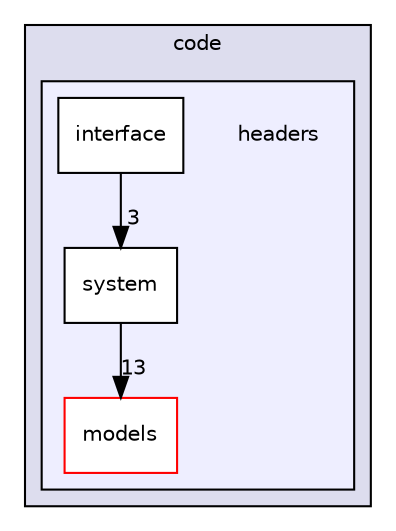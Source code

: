 digraph "code/headers" {
  compound=true
  node [ fontsize="10", fontname="Helvetica"];
  edge [ labelfontsize="10", labelfontname="Helvetica"];
  subgraph clusterdir_050edd66366d13764f98250ef6db77f6 {
    graph [ bgcolor="#ddddee", pencolor="black", label="code" fontname="Helvetica", fontsize="10", URL="dir_050edd66366d13764f98250ef6db77f6.html"]
  subgraph clusterdir_0738ad253578b95ec63fca032667c09c {
    graph [ bgcolor="#eeeeff", pencolor="black", label="" URL="dir_0738ad253578b95ec63fca032667c09c.html"];
    dir_0738ad253578b95ec63fca032667c09c [shape=plaintext label="headers"];
    dir_21392f385bb6bbd8362ac5852a9fc6d6 [shape=box label="interface" color="black" fillcolor="white" style="filled" URL="dir_21392f385bb6bbd8362ac5852a9fc6d6.html"];
    dir_1de32022380623a420f43826aeb771bc [shape=box label="models" color="red" fillcolor="white" style="filled" URL="dir_1de32022380623a420f43826aeb771bc.html"];
    dir_03d2d23567db61bc8c68c79b83721394 [shape=box label="system" color="black" fillcolor="white" style="filled" URL="dir_03d2d23567db61bc8c68c79b83721394.html"];
  }
  }
  dir_03d2d23567db61bc8c68c79b83721394->dir_1de32022380623a420f43826aeb771bc [headlabel="13", labeldistance=1.5 headhref="dir_000015_000003.html"];
  dir_21392f385bb6bbd8362ac5852a9fc6d6->dir_03d2d23567db61bc8c68c79b83721394 [headlabel="3", labeldistance=1.5 headhref="dir_000002_000015.html"];
}
